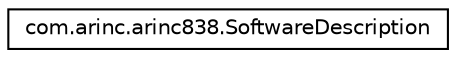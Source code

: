digraph G
{
 // INTERACTIVE_SVG=YES
  edge [fontname="Helvetica",fontsize="10",labelfontname="Helvetica",labelfontsize="10"];
  node [fontname="Helvetica",fontsize="10",shape=record];
  rankdir="LR";
  Node1 [label="com.arinc.arinc838.SoftwareDescription",height=0.2,width=0.4,color="black", fillcolor="white", style="filled",URL="$classcom_1_1arinc_1_1arinc838_1_1_software_description.html"];
}
